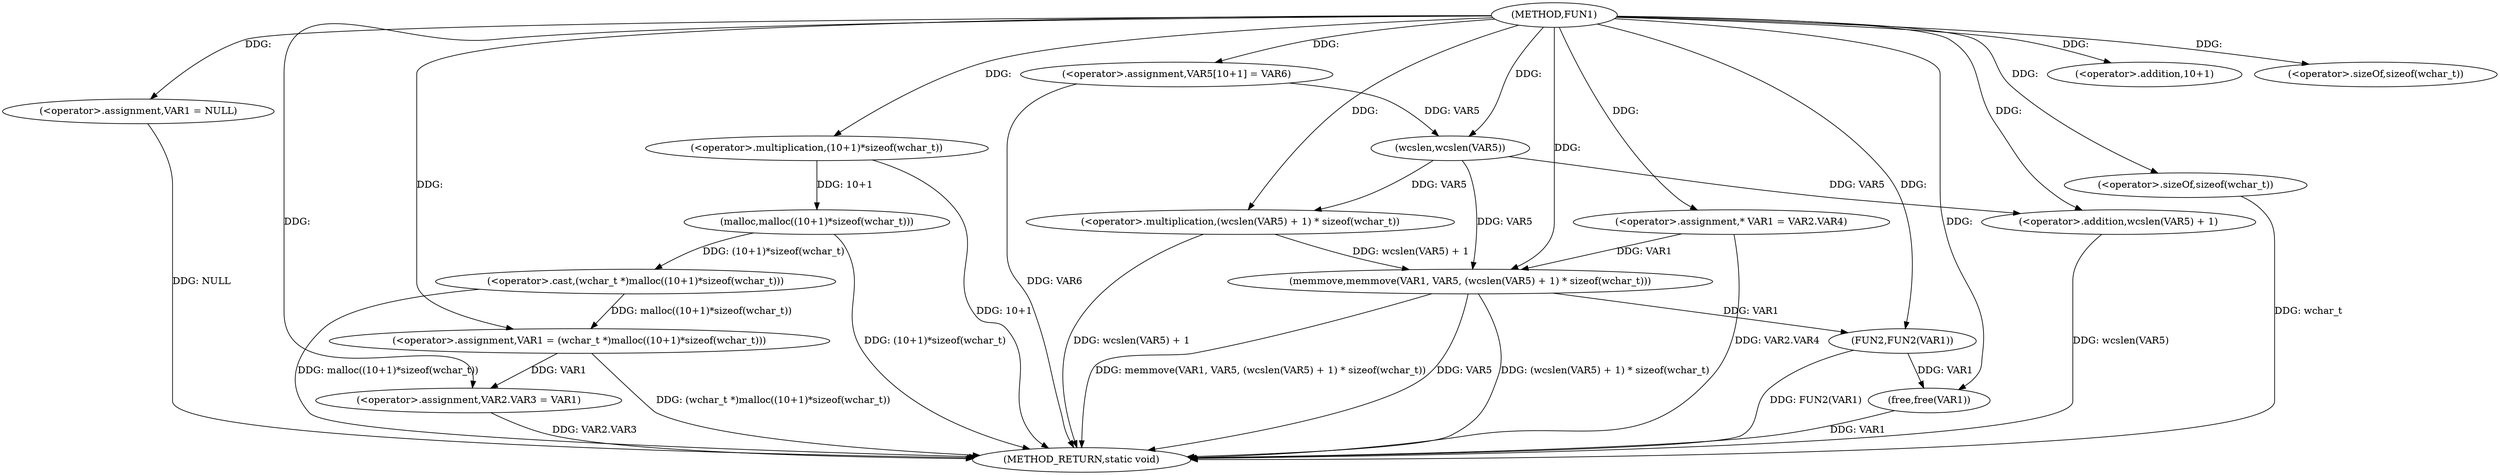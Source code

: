 digraph FUN1 {  
"1000100" [label = "(METHOD,FUN1)" ]
"1000149" [label = "(METHOD_RETURN,static void)" ]
"1000104" [label = "(<operator>.assignment,VAR1 = NULL)" ]
"1000107" [label = "(<operator>.assignment,VAR1 = (wchar_t *)malloc((10+1)*sizeof(wchar_t)))" ]
"1000109" [label = "(<operator>.cast,(wchar_t *)malloc((10+1)*sizeof(wchar_t)))" ]
"1000111" [label = "(malloc,malloc((10+1)*sizeof(wchar_t)))" ]
"1000112" [label = "(<operator>.multiplication,(10+1)*sizeof(wchar_t))" ]
"1000113" [label = "(<operator>.addition,10+1)" ]
"1000116" [label = "(<operator>.sizeOf,sizeof(wchar_t))" ]
"1000118" [label = "(<operator>.assignment,VAR2.VAR3 = VAR1)" ]
"1000125" [label = "(<operator>.assignment,* VAR1 = VAR2.VAR4)" ]
"1000132" [label = "(<operator>.assignment,VAR5[10+1] = VAR6)" ]
"1000135" [label = "(memmove,memmove(VAR1, VAR5, (wcslen(VAR5) + 1) * sizeof(wchar_t)))" ]
"1000138" [label = "(<operator>.multiplication,(wcslen(VAR5) + 1) * sizeof(wchar_t))" ]
"1000139" [label = "(<operator>.addition,wcslen(VAR5) + 1)" ]
"1000140" [label = "(wcslen,wcslen(VAR5))" ]
"1000143" [label = "(<operator>.sizeOf,sizeof(wchar_t))" ]
"1000145" [label = "(FUN2,FUN2(VAR1))" ]
"1000147" [label = "(free,free(VAR1))" ]
  "1000139" -> "1000149"  [ label = "DDG: wcslen(VAR5)"] 
  "1000147" -> "1000149"  [ label = "DDG: VAR1"] 
  "1000125" -> "1000149"  [ label = "DDG: VAR2.VAR4"] 
  "1000111" -> "1000149"  [ label = "DDG: (10+1)*sizeof(wchar_t)"] 
  "1000135" -> "1000149"  [ label = "DDG: (wcslen(VAR5) + 1) * sizeof(wchar_t)"] 
  "1000118" -> "1000149"  [ label = "DDG: VAR2.VAR3"] 
  "1000138" -> "1000149"  [ label = "DDG: wcslen(VAR5) + 1"] 
  "1000143" -> "1000149"  [ label = "DDG: wchar_t"] 
  "1000132" -> "1000149"  [ label = "DDG: VAR6"] 
  "1000135" -> "1000149"  [ label = "DDG: memmove(VAR1, VAR5, (wcslen(VAR5) + 1) * sizeof(wchar_t))"] 
  "1000112" -> "1000149"  [ label = "DDG: 10+1"] 
  "1000145" -> "1000149"  [ label = "DDG: FUN2(VAR1)"] 
  "1000109" -> "1000149"  [ label = "DDG: malloc((10+1)*sizeof(wchar_t))"] 
  "1000135" -> "1000149"  [ label = "DDG: VAR5"] 
  "1000104" -> "1000149"  [ label = "DDG: NULL"] 
  "1000107" -> "1000149"  [ label = "DDG: (wchar_t *)malloc((10+1)*sizeof(wchar_t))"] 
  "1000100" -> "1000104"  [ label = "DDG: "] 
  "1000109" -> "1000107"  [ label = "DDG: malloc((10+1)*sizeof(wchar_t))"] 
  "1000100" -> "1000107"  [ label = "DDG: "] 
  "1000111" -> "1000109"  [ label = "DDG: (10+1)*sizeof(wchar_t)"] 
  "1000112" -> "1000111"  [ label = "DDG: 10+1"] 
  "1000100" -> "1000112"  [ label = "DDG: "] 
  "1000100" -> "1000113"  [ label = "DDG: "] 
  "1000100" -> "1000116"  [ label = "DDG: "] 
  "1000107" -> "1000118"  [ label = "DDG: VAR1"] 
  "1000100" -> "1000118"  [ label = "DDG: "] 
  "1000100" -> "1000125"  [ label = "DDG: "] 
  "1000100" -> "1000132"  [ label = "DDG: "] 
  "1000125" -> "1000135"  [ label = "DDG: VAR1"] 
  "1000100" -> "1000135"  [ label = "DDG: "] 
  "1000140" -> "1000135"  [ label = "DDG: VAR5"] 
  "1000138" -> "1000135"  [ label = "DDG: wcslen(VAR5) + 1"] 
  "1000140" -> "1000138"  [ label = "DDG: VAR5"] 
  "1000100" -> "1000138"  [ label = "DDG: "] 
  "1000140" -> "1000139"  [ label = "DDG: VAR5"] 
  "1000132" -> "1000140"  [ label = "DDG: VAR5"] 
  "1000100" -> "1000140"  [ label = "DDG: "] 
  "1000100" -> "1000139"  [ label = "DDG: "] 
  "1000100" -> "1000143"  [ label = "DDG: "] 
  "1000135" -> "1000145"  [ label = "DDG: VAR1"] 
  "1000100" -> "1000145"  [ label = "DDG: "] 
  "1000145" -> "1000147"  [ label = "DDG: VAR1"] 
  "1000100" -> "1000147"  [ label = "DDG: "] 
}
